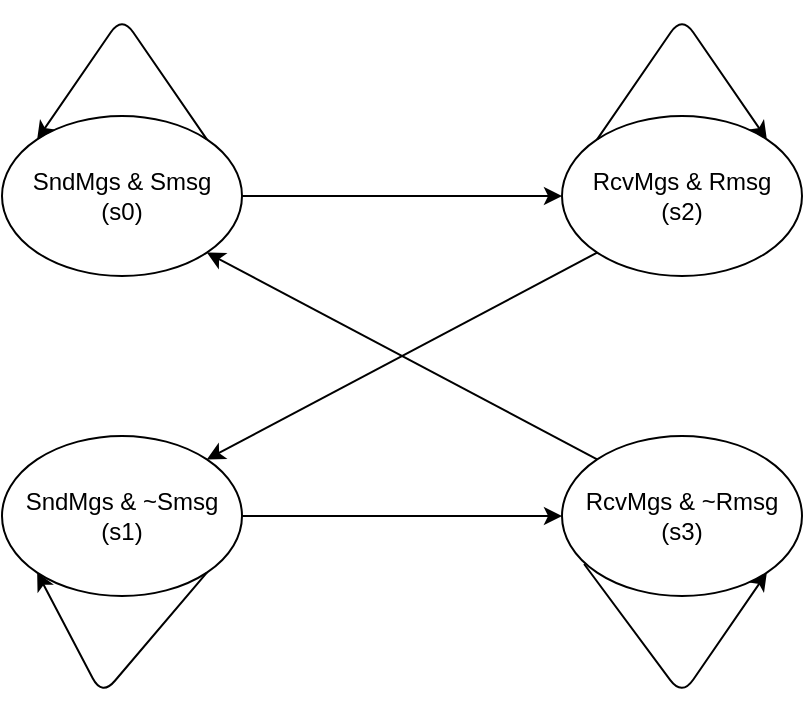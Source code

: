 <mxfile version="14.1.4" type="github">
  <diagram id="b6CqQ3HhdEuH7oznCEck" name="Page-1">
    <mxGraphModel dx="910" dy="591" grid="1" gridSize="10" guides="1" tooltips="1" connect="1" arrows="1" fold="1" page="1" pageScale="1" pageWidth="827" pageHeight="1169" math="0" shadow="0">
      <root>
        <mxCell id="0" />
        <mxCell id="1" parent="0" />
        <mxCell id="FJm98CGjiNE1Hh2P1TUQ-2" value="&lt;span&gt;SndMgs &amp;amp; Smsg&lt;br&gt;(s0)&lt;br&gt;&lt;/span&gt;" style="ellipse;whiteSpace=wrap;html=1;" vertex="1" parent="1">
          <mxGeometry x="30" y="70" width="120" height="80" as="geometry" />
        </mxCell>
        <mxCell id="FJm98CGjiNE1Hh2P1TUQ-3" value="&lt;span&gt;RcvMgs &amp;amp; Rmsg&lt;br&gt;(s2)&lt;br&gt;&lt;/span&gt;" style="ellipse;whiteSpace=wrap;html=1;" vertex="1" parent="1">
          <mxGeometry x="310" y="70" width="120" height="80" as="geometry" />
        </mxCell>
        <mxCell id="FJm98CGjiNE1Hh2P1TUQ-4" value="&lt;span&gt;SndMgs &amp;amp; ~Smsg&lt;br&gt;(s1)&lt;br&gt;&lt;/span&gt;" style="ellipse;whiteSpace=wrap;html=1;" vertex="1" parent="1">
          <mxGeometry x="30" y="230" width="120" height="80" as="geometry" />
        </mxCell>
        <mxCell id="FJm98CGjiNE1Hh2P1TUQ-5" value="&lt;span&gt;RcvMgs &amp;amp; ~Rmsg&lt;br&gt;(s3)&lt;br&gt;&lt;/span&gt;" style="ellipse;whiteSpace=wrap;html=1;" vertex="1" parent="1">
          <mxGeometry x="310" y="230" width="120" height="80" as="geometry" />
        </mxCell>
        <mxCell id="FJm98CGjiNE1Hh2P1TUQ-6" value="" style="endArrow=classic;html=1;exitX=1;exitY=0.5;exitDx=0;exitDy=0;entryX=0;entryY=0.5;entryDx=0;entryDy=0;" edge="1" parent="1" source="FJm98CGjiNE1Hh2P1TUQ-2" target="FJm98CGjiNE1Hh2P1TUQ-3">
          <mxGeometry width="50" height="50" relative="1" as="geometry">
            <mxPoint x="20" y="420" as="sourcePoint" />
            <mxPoint x="70" y="370" as="targetPoint" />
          </mxGeometry>
        </mxCell>
        <mxCell id="FJm98CGjiNE1Hh2P1TUQ-7" value="" style="endArrow=classic;html=1;exitX=0;exitY=1;exitDx=0;exitDy=0;entryX=1;entryY=0;entryDx=0;entryDy=0;" edge="1" parent="1" source="FJm98CGjiNE1Hh2P1TUQ-3" target="FJm98CGjiNE1Hh2P1TUQ-4">
          <mxGeometry width="50" height="50" relative="1" as="geometry">
            <mxPoint x="110" y="400" as="sourcePoint" />
            <mxPoint x="160" y="350" as="targetPoint" />
          </mxGeometry>
        </mxCell>
        <mxCell id="FJm98CGjiNE1Hh2P1TUQ-8" value="" style="endArrow=classic;html=1;exitX=1;exitY=0.5;exitDx=0;exitDy=0;entryX=0;entryY=0.5;entryDx=0;entryDy=0;" edge="1" parent="1" source="FJm98CGjiNE1Hh2P1TUQ-4" target="FJm98CGjiNE1Hh2P1TUQ-5">
          <mxGeometry width="50" height="50" relative="1" as="geometry">
            <mxPoint x="70" y="400" as="sourcePoint" />
            <mxPoint x="300" y="270" as="targetPoint" />
          </mxGeometry>
        </mxCell>
        <mxCell id="FJm98CGjiNE1Hh2P1TUQ-9" value="" style="endArrow=classic;html=1;exitX=0;exitY=0;exitDx=0;exitDy=0;entryX=1;entryY=1;entryDx=0;entryDy=0;" edge="1" parent="1" source="FJm98CGjiNE1Hh2P1TUQ-5" target="FJm98CGjiNE1Hh2P1TUQ-2">
          <mxGeometry width="50" height="50" relative="1" as="geometry">
            <mxPoint x="190" y="420" as="sourcePoint" />
            <mxPoint x="240" y="370" as="targetPoint" />
          </mxGeometry>
        </mxCell>
        <mxCell id="FJm98CGjiNE1Hh2P1TUQ-10" value="" style="endArrow=classic;html=1;exitX=1;exitY=0;exitDx=0;exitDy=0;entryX=0;entryY=0;entryDx=0;entryDy=0;" edge="1" parent="1" source="FJm98CGjiNE1Hh2P1TUQ-2" target="FJm98CGjiNE1Hh2P1TUQ-2">
          <mxGeometry width="50" height="50" relative="1" as="geometry">
            <mxPoint y="50" as="sourcePoint" />
            <mxPoint x="50" as="targetPoint" />
            <Array as="points">
              <mxPoint x="90" y="20" />
            </Array>
          </mxGeometry>
        </mxCell>
        <mxCell id="FJm98CGjiNE1Hh2P1TUQ-11" value="" style="endArrow=classic;html=1;entryX=1;entryY=1;entryDx=0;entryDy=0;exitX=0.092;exitY=0.8;exitDx=0;exitDy=0;exitPerimeter=0;" edge="1" parent="1" source="FJm98CGjiNE1Hh2P1TUQ-5" target="FJm98CGjiNE1Hh2P1TUQ-5">
          <mxGeometry width="50" height="50" relative="1" as="geometry">
            <mxPoint x="230" y="250" as="sourcePoint" />
            <mxPoint x="280" y="270" as="targetPoint" />
            <Array as="points">
              <mxPoint x="370" y="360" />
            </Array>
          </mxGeometry>
        </mxCell>
        <mxCell id="FJm98CGjiNE1Hh2P1TUQ-12" value="" style="endArrow=classic;html=1;exitX=1;exitY=1;exitDx=0;exitDy=0;entryX=0;entryY=1;entryDx=0;entryDy=0;" edge="1" parent="1" source="FJm98CGjiNE1Hh2P1TUQ-4" target="FJm98CGjiNE1Hh2P1TUQ-4">
          <mxGeometry width="50" height="50" relative="1" as="geometry">
            <mxPoint x="144.856" y="251.716" as="sourcePoint" />
            <mxPoint x="70" y="400" as="targetPoint" />
            <Array as="points">
              <mxPoint x="80" y="360" />
            </Array>
          </mxGeometry>
        </mxCell>
        <mxCell id="FJm98CGjiNE1Hh2P1TUQ-13" value="" style="endArrow=classic;html=1;exitX=0;exitY=0;exitDx=0;exitDy=0;entryX=1;entryY=0;entryDx=0;entryDy=0;" edge="1" parent="1" source="FJm98CGjiNE1Hh2P1TUQ-3" target="FJm98CGjiNE1Hh2P1TUQ-3">
          <mxGeometry width="50" height="50" relative="1" as="geometry">
            <mxPoint x="162.426" y="111.716" as="sourcePoint" />
            <mxPoint x="77.574" y="111.716" as="targetPoint" />
            <Array as="points">
              <mxPoint x="370" y="20" />
            </Array>
          </mxGeometry>
        </mxCell>
      </root>
    </mxGraphModel>
  </diagram>
</mxfile>

